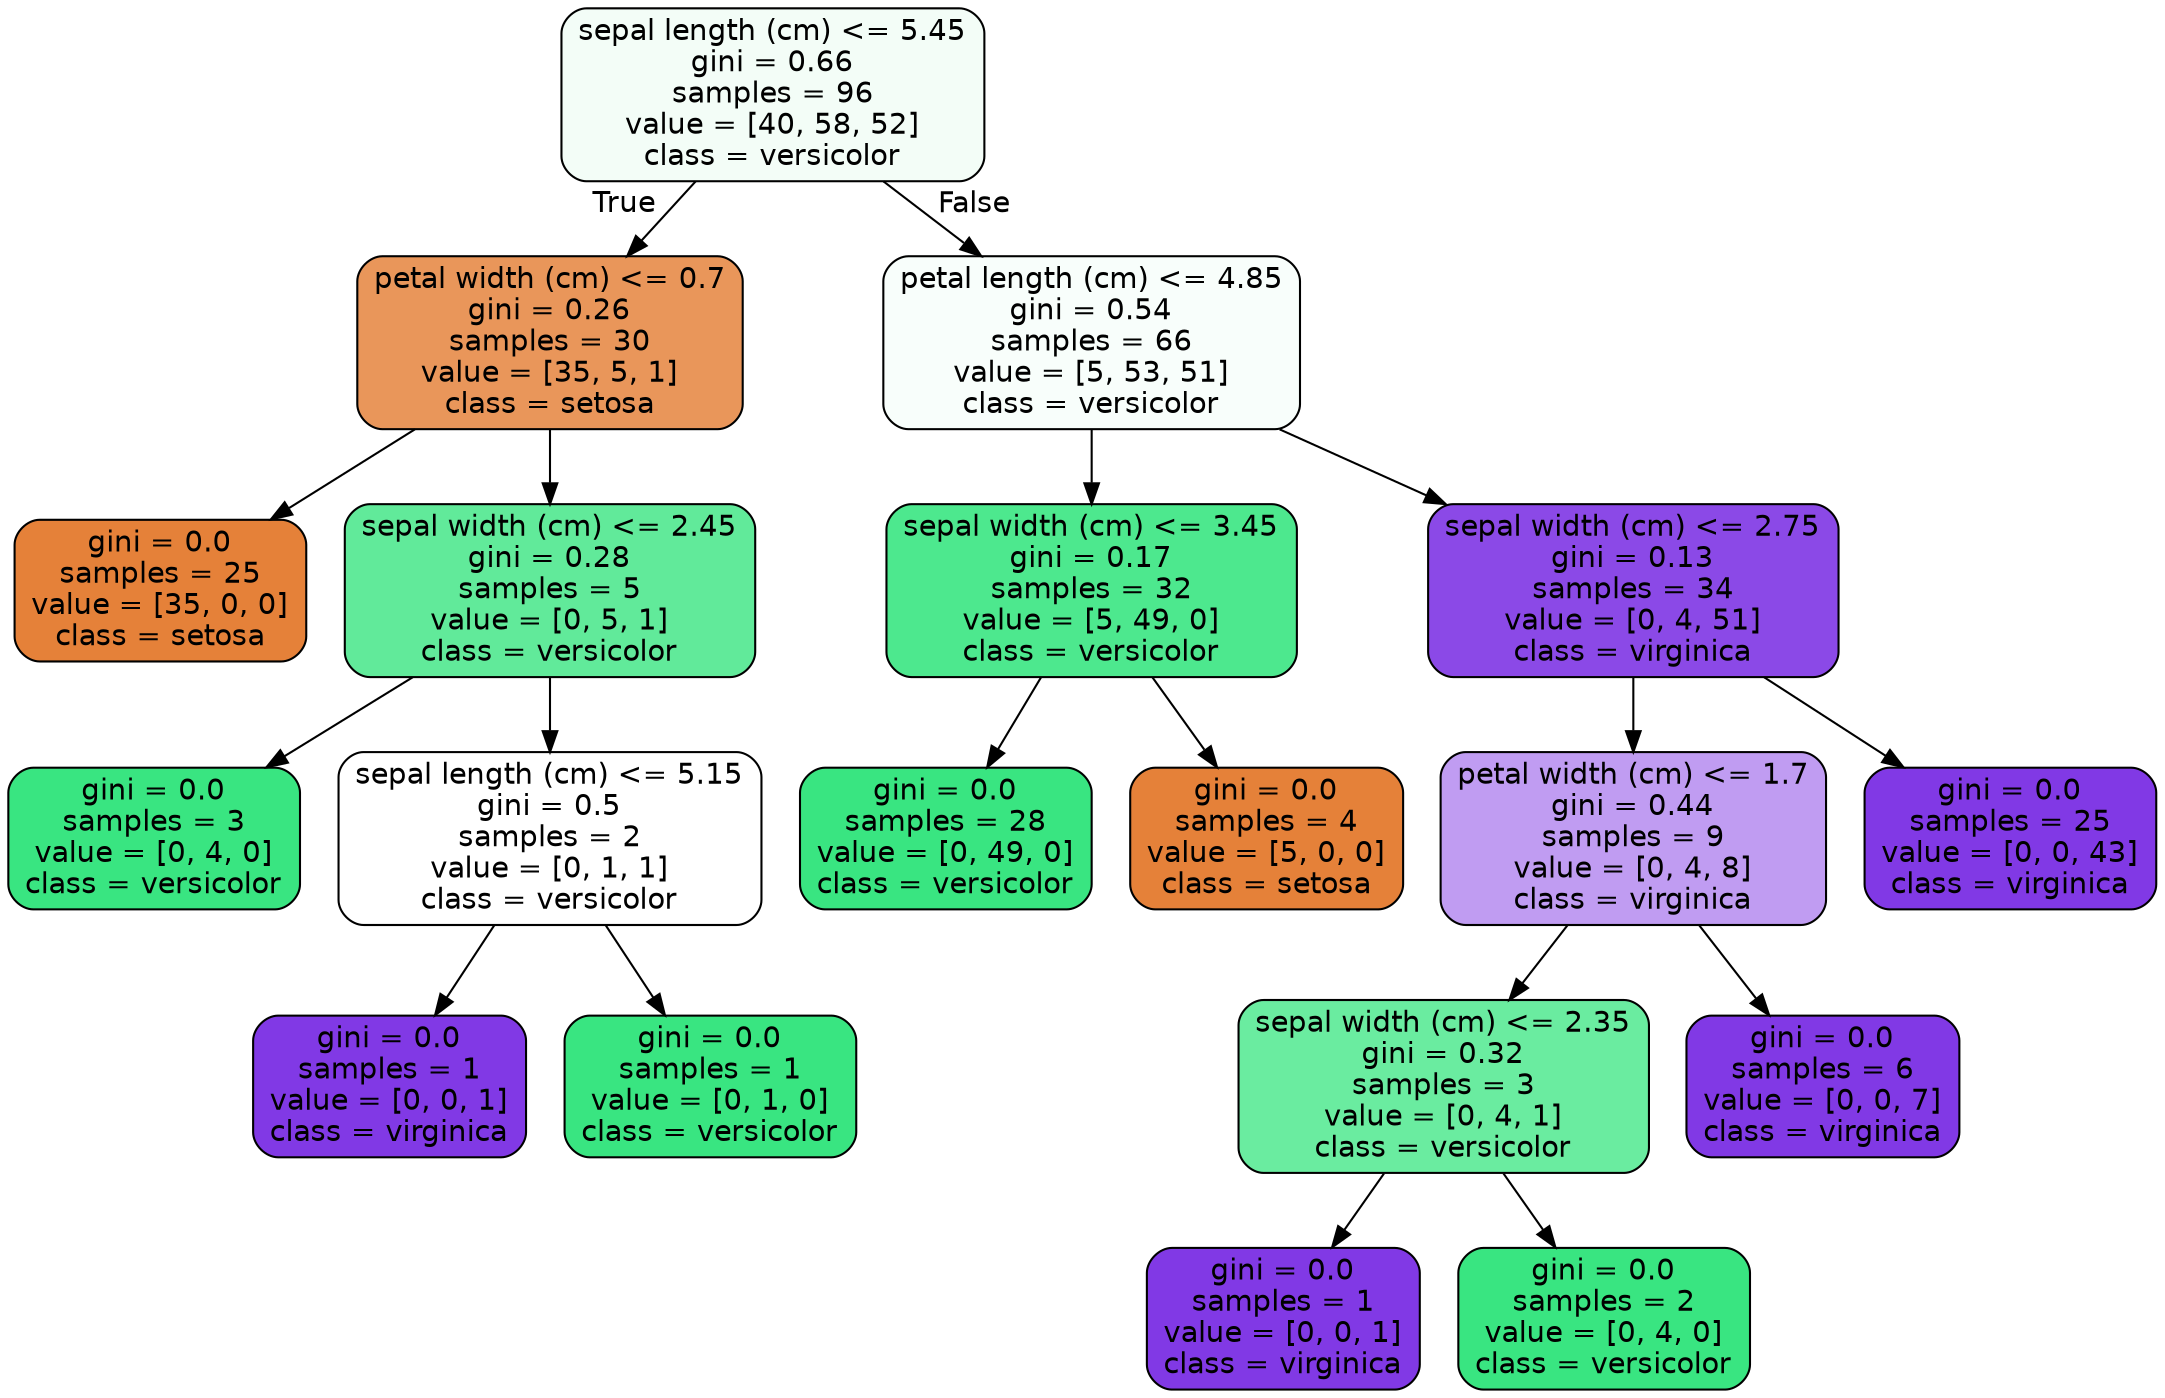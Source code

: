 digraph Tree {
node [shape=box, style="filled, rounded", color="black", fontname=helvetica] ;
edge [fontname=helvetica] ;
0 [label="sepal length (cm) <= 5.45\ngini = 0.66\nsamples = 96\nvalue = [40, 58, 52]\nclass = versicolor", fillcolor="#f3fdf7"] ;
1 [label="petal width (cm) <= 0.7\ngini = 0.26\nsamples = 30\nvalue = [35, 5, 1]\nclass = setosa", fillcolor="#e9965a"] ;
0 -> 1 [labeldistance=2.5, labelangle=45, headlabel="True"] ;
2 [label="gini = 0.0\nsamples = 25\nvalue = [35, 0, 0]\nclass = setosa", fillcolor="#e58139"] ;
1 -> 2 ;
3 [label="sepal width (cm) <= 2.45\ngini = 0.28\nsamples = 5\nvalue = [0, 5, 1]\nclass = versicolor", fillcolor="#61ea9a"] ;
1 -> 3 ;
4 [label="gini = 0.0\nsamples = 3\nvalue = [0, 4, 0]\nclass = versicolor", fillcolor="#39e581"] ;
3 -> 4 ;
5 [label="sepal length (cm) <= 5.15\ngini = 0.5\nsamples = 2\nvalue = [0, 1, 1]\nclass = versicolor", fillcolor="#ffffff"] ;
3 -> 5 ;
6 [label="gini = 0.0\nsamples = 1\nvalue = [0, 0, 1]\nclass = virginica", fillcolor="#8139e5"] ;
5 -> 6 ;
7 [label="gini = 0.0\nsamples = 1\nvalue = [0, 1, 0]\nclass = versicolor", fillcolor="#39e581"] ;
5 -> 7 ;
8 [label="petal length (cm) <= 4.85\ngini = 0.54\nsamples = 66\nvalue = [5, 53, 51]\nclass = versicolor", fillcolor="#f8fefb"] ;
0 -> 8 [labeldistance=2.5, labelangle=-45, headlabel="False"] ;
9 [label="sepal width (cm) <= 3.45\ngini = 0.17\nsamples = 32\nvalue = [5, 49, 0]\nclass = versicolor", fillcolor="#4de88e"] ;
8 -> 9 ;
10 [label="gini = 0.0\nsamples = 28\nvalue = [0, 49, 0]\nclass = versicolor", fillcolor="#39e581"] ;
9 -> 10 ;
11 [label="gini = 0.0\nsamples = 4\nvalue = [5, 0, 0]\nclass = setosa", fillcolor="#e58139"] ;
9 -> 11 ;
12 [label="sepal width (cm) <= 2.75\ngini = 0.13\nsamples = 34\nvalue = [0, 4, 51]\nclass = virginica", fillcolor="#8b49e7"] ;
8 -> 12 ;
13 [label="petal width (cm) <= 1.7\ngini = 0.44\nsamples = 9\nvalue = [0, 4, 8]\nclass = virginica", fillcolor="#c09cf2"] ;
12 -> 13 ;
14 [label="sepal width (cm) <= 2.35\ngini = 0.32\nsamples = 3\nvalue = [0, 4, 1]\nclass = versicolor", fillcolor="#6aeca0"] ;
13 -> 14 ;
15 [label="gini = 0.0\nsamples = 1\nvalue = [0, 0, 1]\nclass = virginica", fillcolor="#8139e5"] ;
14 -> 15 ;
16 [label="gini = 0.0\nsamples = 2\nvalue = [0, 4, 0]\nclass = versicolor", fillcolor="#39e581"] ;
14 -> 16 ;
17 [label="gini = 0.0\nsamples = 6\nvalue = [0, 0, 7]\nclass = virginica", fillcolor="#8139e5"] ;
13 -> 17 ;
18 [label="gini = 0.0\nsamples = 25\nvalue = [0, 0, 43]\nclass = virginica", fillcolor="#8139e5"] ;
12 -> 18 ;
}